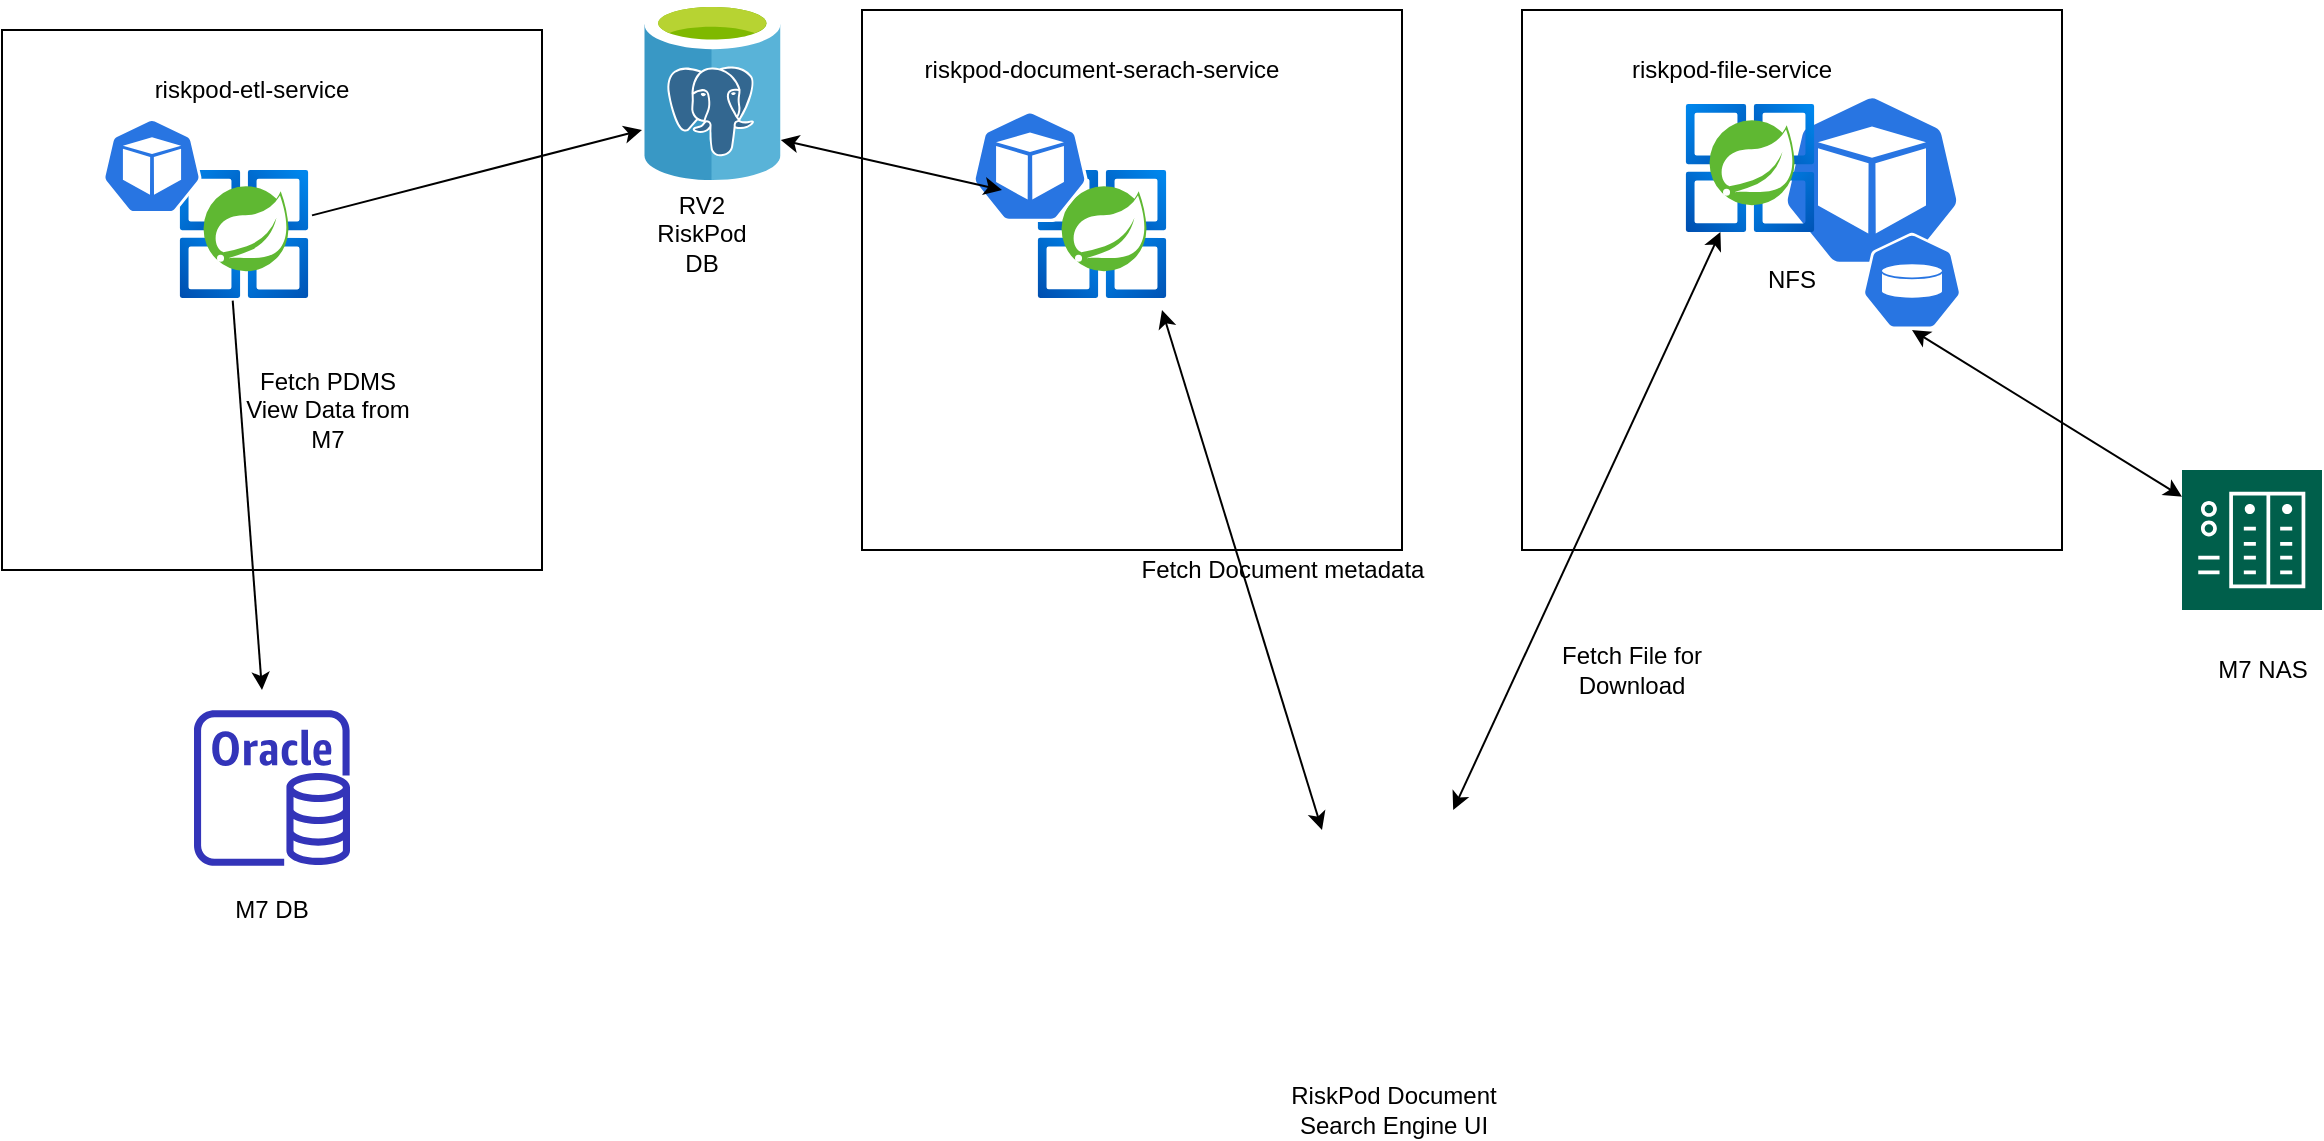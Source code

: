 <mxfile version="14.9.0" type="github">
  <diagram id="mviTxCcZAA_Zl4PDrszC" name="Page-1">
    <mxGraphModel dx="782" dy="428" grid="1" gridSize="10" guides="1" tooltips="1" connect="1" arrows="1" fold="1" page="1" pageScale="1" pageWidth="850" pageHeight="1100" math="0" shadow="0">
      <root>
        <mxCell id="0" />
        <mxCell id="1" parent="0" />
        <mxCell id="A_6RlQsViJoIYwN7hrxt-2" value="" style="whiteSpace=wrap;html=1;aspect=fixed;" vertex="1" parent="1">
          <mxGeometry x="70" y="40" width="270" height="270" as="geometry" />
        </mxCell>
        <mxCell id="A_6RlQsViJoIYwN7hrxt-3" value="" style="whiteSpace=wrap;html=1;aspect=fixed;" vertex="1" parent="1">
          <mxGeometry x="500" y="30" width="270" height="270" as="geometry" />
        </mxCell>
        <mxCell id="A_6RlQsViJoIYwN7hrxt-4" value="riskpod-etl-service" style="text;html=1;strokeColor=none;fillColor=none;align=center;verticalAlign=middle;whiteSpace=wrap;rounded=0;" vertex="1" parent="1">
          <mxGeometry x="120" y="60" width="150" height="20" as="geometry" />
        </mxCell>
        <mxCell id="A_6RlQsViJoIYwN7hrxt-5" value="riskpod-document-serach-service" style="text;html=1;strokeColor=none;fillColor=none;align=center;verticalAlign=middle;whiteSpace=wrap;rounded=0;" vertex="1" parent="1">
          <mxGeometry x="530" y="50" width="180" height="20" as="geometry" />
        </mxCell>
        <mxCell id="A_6RlQsViJoIYwN7hrxt-6" value="NFS" style="whiteSpace=wrap;html=1;aspect=fixed;" vertex="1" parent="1">
          <mxGeometry x="830" y="30" width="270" height="270" as="geometry" />
        </mxCell>
        <mxCell id="A_6RlQsViJoIYwN7hrxt-7" value="riskpod-file-service" style="text;html=1;strokeColor=none;fillColor=none;align=center;verticalAlign=middle;whiteSpace=wrap;rounded=0;" vertex="1" parent="1">
          <mxGeometry x="860" y="50" width="150" height="20" as="geometry" />
        </mxCell>
        <mxCell id="A_6RlQsViJoIYwN7hrxt-8" value="" style="outlineConnect=0;fontColor=#232F3E;gradientColor=none;fillColor=#3334B9;strokeColor=none;dashed=0;verticalLabelPosition=bottom;verticalAlign=top;align=center;html=1;fontSize=12;fontStyle=0;aspect=fixed;pointerEvents=1;shape=mxgraph.aws4.rds_oracle_instance;" vertex="1" parent="1">
          <mxGeometry x="166" y="380" width="78" height="78" as="geometry" />
        </mxCell>
        <mxCell id="A_6RlQsViJoIYwN7hrxt-9" value="M7 DB" style="text;html=1;strokeColor=none;fillColor=none;align=center;verticalAlign=middle;whiteSpace=wrap;rounded=0;" vertex="1" parent="1">
          <mxGeometry x="185" y="470" width="40" height="20" as="geometry" />
        </mxCell>
        <mxCell id="A_6RlQsViJoIYwN7hrxt-11" value="" style="aspect=fixed;html=1;points=[];align=center;image;fontSize=12;image=img/lib/azure2/compute/Azure_Spring_Cloud.svg;" vertex="1" parent="1">
          <mxGeometry x="157" y="110" width="68" height="64" as="geometry" />
        </mxCell>
        <mxCell id="A_6RlQsViJoIYwN7hrxt-13" value="" style="aspect=fixed;html=1;points=[];align=center;image;fontSize=12;image=img/lib/mscae/Azure_Database_for_PostgreSQL_servers.svg;" vertex="1" parent="1">
          <mxGeometry x="391" y="25" width="68.4" height="90" as="geometry" />
        </mxCell>
        <mxCell id="A_6RlQsViJoIYwN7hrxt-14" value="" style="endArrow=classic;html=1;exitX=0.417;exitY=1.021;exitDx=0;exitDy=0;exitPerimeter=0;" edge="1" parent="1" source="A_6RlQsViJoIYwN7hrxt-11">
          <mxGeometry width="50" height="50" relative="1" as="geometry">
            <mxPoint x="175" y="190" as="sourcePoint" />
            <mxPoint x="200" y="370" as="targetPoint" />
          </mxGeometry>
        </mxCell>
        <mxCell id="A_6RlQsViJoIYwN7hrxt-15" value="Fetch PDMS View Data from M7" style="text;html=1;strokeColor=none;fillColor=none;align=center;verticalAlign=middle;whiteSpace=wrap;rounded=0;" vertex="1" parent="1">
          <mxGeometry x="185" y="220" width="96" height="20" as="geometry" />
        </mxCell>
        <mxCell id="A_6RlQsViJoIYwN7hrxt-17" value="" style="endArrow=classic;html=1;exitX=0.417;exitY=1.021;exitDx=0;exitDy=0;exitPerimeter=0;" edge="1" parent="1">
          <mxGeometry width="50" height="50" relative="1" as="geometry">
            <mxPoint x="224.996" y="132.674" as="sourcePoint" />
            <mxPoint x="390" y="90" as="targetPoint" />
          </mxGeometry>
        </mxCell>
        <mxCell id="A_6RlQsViJoIYwN7hrxt-20" value="RV2 RiskPod DB" style="text;html=1;strokeColor=none;fillColor=none;align=center;verticalAlign=middle;whiteSpace=wrap;rounded=0;" vertex="1" parent="1">
          <mxGeometry x="400" y="132" width="40" height="20" as="geometry" />
        </mxCell>
        <mxCell id="A_6RlQsViJoIYwN7hrxt-21" value="" style="html=1;dashed=0;whitespace=wrap;fillColor=#2875E2;strokeColor=#ffffff;points=[[0.005,0.63,0],[0.1,0.2,0],[0.9,0.2,0],[0.5,0,0],[0.995,0.63,0],[0.72,0.99,0],[0.5,1,0],[0.28,0.99,0]];shape=mxgraph.kubernetes.icon;prIcon=pod" vertex="1" parent="1">
          <mxGeometry x="120" y="84" width="50" height="48" as="geometry" />
        </mxCell>
        <mxCell id="A_6RlQsViJoIYwN7hrxt-22" value="" style="aspect=fixed;html=1;points=[];align=center;image;fontSize=12;image=img/lib/azure2/compute/Azure_Spring_Cloud.svg;" vertex="1" parent="1">
          <mxGeometry x="586" y="110" width="68" height="64" as="geometry" />
        </mxCell>
        <mxCell id="A_6RlQsViJoIYwN7hrxt-23" value="" style="html=1;dashed=0;whitespace=wrap;fillColor=#2875E2;strokeColor=#ffffff;points=[[0.005,0.63,0],[0.1,0.2,0],[0.9,0.2,0],[0.5,0,0],[0.995,0.63,0],[0.72,0.99,0],[0.5,1,0],[0.28,0.99,0]];shape=mxgraph.kubernetes.icon;prIcon=pod" vertex="1" parent="1">
          <mxGeometry x="244" y="80" width="680" height="56" as="geometry" />
        </mxCell>
        <mxCell id="A_6RlQsViJoIYwN7hrxt-24" value="" style="endArrow=classic;startArrow=classic;html=1;" edge="1" parent="1">
          <mxGeometry width="50" height="50" relative="1" as="geometry">
            <mxPoint x="459.4" y="95" as="sourcePoint" />
            <mxPoint x="570" y="120" as="targetPoint" />
          </mxGeometry>
        </mxCell>
        <mxCell id="A_6RlQsViJoIYwN7hrxt-25" value="" style="shape=image;html=1;verticalAlign=top;verticalLabelPosition=bottom;labelBackgroundColor=#ffffff;imageAspect=0;aspect=fixed;image=https://cdn1.iconfinder.com/data/icons/unicons-line-vol-5/24/react-128.png" vertex="1" parent="1">
          <mxGeometry x="702" y="430" width="128" height="128" as="geometry" />
        </mxCell>
        <mxCell id="A_6RlQsViJoIYwN7hrxt-26" value="RiskPod Document Search Engine UI" style="text;html=1;strokeColor=none;fillColor=none;align=center;verticalAlign=middle;whiteSpace=wrap;rounded=0;" vertex="1" parent="1">
          <mxGeometry x="696" y="570" width="140" height="20" as="geometry" />
        </mxCell>
        <mxCell id="A_6RlQsViJoIYwN7hrxt-27" value="" style="endArrow=classic;startArrow=classic;html=1;" edge="1" parent="1">
          <mxGeometry width="50" height="50" relative="1" as="geometry">
            <mxPoint x="730" y="440" as="sourcePoint" />
            <mxPoint x="650" y="180" as="targetPoint" />
          </mxGeometry>
        </mxCell>
        <mxCell id="A_6RlQsViJoIYwN7hrxt-28" value="Fetch Document metadata" style="text;html=1;align=center;verticalAlign=middle;resizable=0;points=[];autosize=1;strokeColor=none;" vertex="1" parent="1">
          <mxGeometry x="630" y="300" width="160" height="20" as="geometry" />
        </mxCell>
        <mxCell id="A_6RlQsViJoIYwN7hrxt-29" value="" style="pointerEvents=1;shadow=0;dashed=0;html=1;strokeColor=none;fillColor=#005F4B;labelPosition=center;verticalLabelPosition=bottom;verticalAlign=top;align=center;outlineConnect=0;shape=mxgraph.veeam2.nas;" vertex="1" parent="1">
          <mxGeometry x="1160" y="260" width="70" height="70" as="geometry" />
        </mxCell>
        <mxCell id="A_6RlQsViJoIYwN7hrxt-30" value="M7 NAS" style="text;html=1;align=center;verticalAlign=middle;resizable=0;points=[];autosize=1;strokeColor=none;" vertex="1" parent="1">
          <mxGeometry x="1170" y="350" width="60" height="20" as="geometry" />
        </mxCell>
        <mxCell id="A_6RlQsViJoIYwN7hrxt-31" value="" style="html=1;dashed=0;whitespace=wrap;fillColor=#2875E2;strokeColor=#ffffff;points=[[0.005,0.63,0],[0.1,0.2,0],[0.9,0.2,0],[0.5,0,0],[0.995,0.63,0],[0.72,0.99,0],[0.5,1,0],[0.28,0.99,0]];shape=mxgraph.kubernetes.icon;prIcon=pod" vertex="1" parent="1">
          <mxGeometry x="960" y="70" width="90" height="90" as="geometry" />
        </mxCell>
        <mxCell id="A_6RlQsViJoIYwN7hrxt-34" value="" style="html=1;dashed=0;whitespace=wrap;fillColor=#2875E2;strokeColor=#ffffff;points=[[0.005,0.63,0],[0.1,0.2,0],[0.9,0.2,0],[0.5,0,0],[0.995,0.63,0],[0.72,0.99,0],[0.5,1,0],[0.28,0.99,0]];shape=mxgraph.kubernetes.icon;prIcon=pv" vertex="1" parent="1">
          <mxGeometry x="1000" y="141" width="50" height="49" as="geometry" />
        </mxCell>
        <mxCell id="A_6RlQsViJoIYwN7hrxt-36" value="" style="endArrow=classic;startArrow=classic;html=1;entryX=0.5;entryY=1;entryDx=0;entryDy=0;entryPerimeter=0;" edge="1" parent="1" source="A_6RlQsViJoIYwN7hrxt-29" target="A_6RlQsViJoIYwN7hrxt-34">
          <mxGeometry width="50" height="50" relative="1" as="geometry">
            <mxPoint x="990" y="250" as="sourcePoint" />
            <mxPoint x="1040" y="200" as="targetPoint" />
          </mxGeometry>
        </mxCell>
        <mxCell id="A_6RlQsViJoIYwN7hrxt-37" value="" style="aspect=fixed;html=1;points=[];align=center;image;fontSize=12;image=img/lib/azure2/compute/Azure_Spring_Cloud.svg;" vertex="1" parent="1">
          <mxGeometry x="910" y="77" width="68" height="64" as="geometry" />
        </mxCell>
        <mxCell id="A_6RlQsViJoIYwN7hrxt-38" value="" style="endArrow=classic;startArrow=classic;html=1;" edge="1" parent="1" source="A_6RlQsViJoIYwN7hrxt-25" target="A_6RlQsViJoIYwN7hrxt-37">
          <mxGeometry width="50" height="50" relative="1" as="geometry">
            <mxPoint x="810" y="450" as="sourcePoint" />
            <mxPoint x="730" y="190" as="targetPoint" />
          </mxGeometry>
        </mxCell>
        <mxCell id="A_6RlQsViJoIYwN7hrxt-39" value="Fetch File for Download" style="text;html=1;strokeColor=none;fillColor=none;align=center;verticalAlign=middle;whiteSpace=wrap;rounded=0;" vertex="1" parent="1">
          <mxGeometry x="830" y="350" width="110" height="20" as="geometry" />
        </mxCell>
      </root>
    </mxGraphModel>
  </diagram>
</mxfile>
